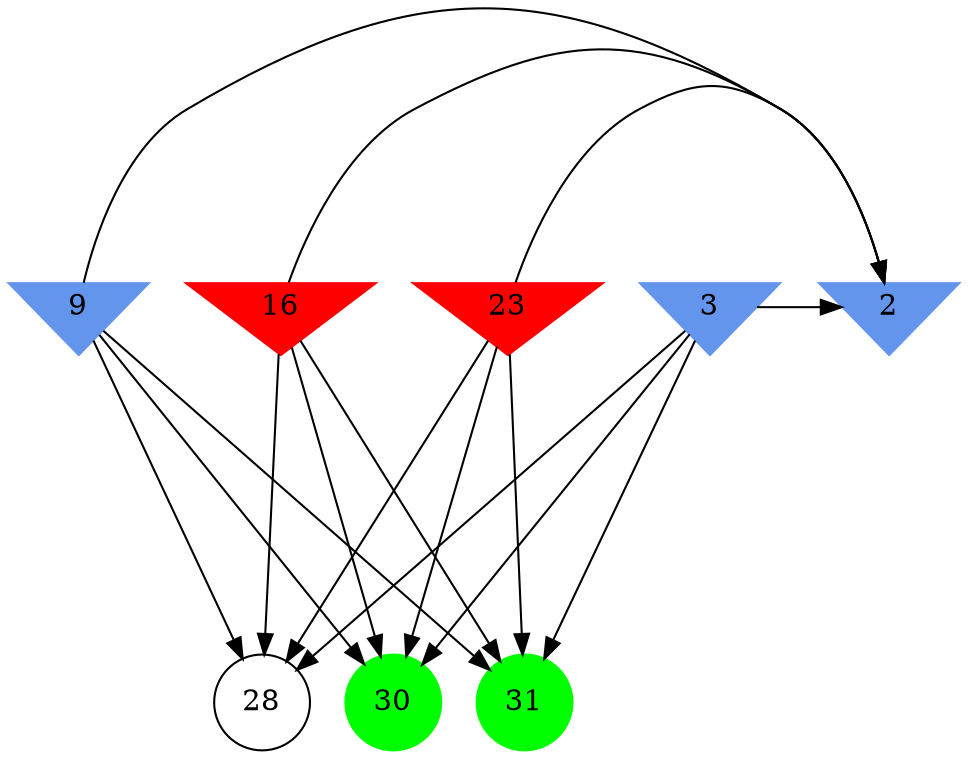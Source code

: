digraph brain {
	ranksep=2.0;
	2 [shape=invtriangle,style=filled,color=cornflowerblue];
	3 [shape=invtriangle,style=filled,color=cornflowerblue];
	9 [shape=invtriangle,style=filled,color=cornflowerblue];
	16 [shape=invtriangle,style=filled,color=red];
	23 [shape=invtriangle,style=filled,color=red];
	28 [shape=circle,color=black];
	30 [shape=circle,style=filled,color=green];
	31 [shape=circle,style=filled,color=green];
	23	->	30;
	23	->	28;
	23	->	2;
	23	->	31;
	3	->	30;
	3	->	28;
	3	->	2;
	3	->	31;
	9	->	30;
	9	->	28;
	9	->	2;
	9	->	31;
	16	->	30;
	16	->	28;
	16	->	2;
	16	->	31;
	{ rank=same; 2; 3; 9; 16; 23; }
	{ rank=same; 28; }
	{ rank=same; 30; 31; }
}

